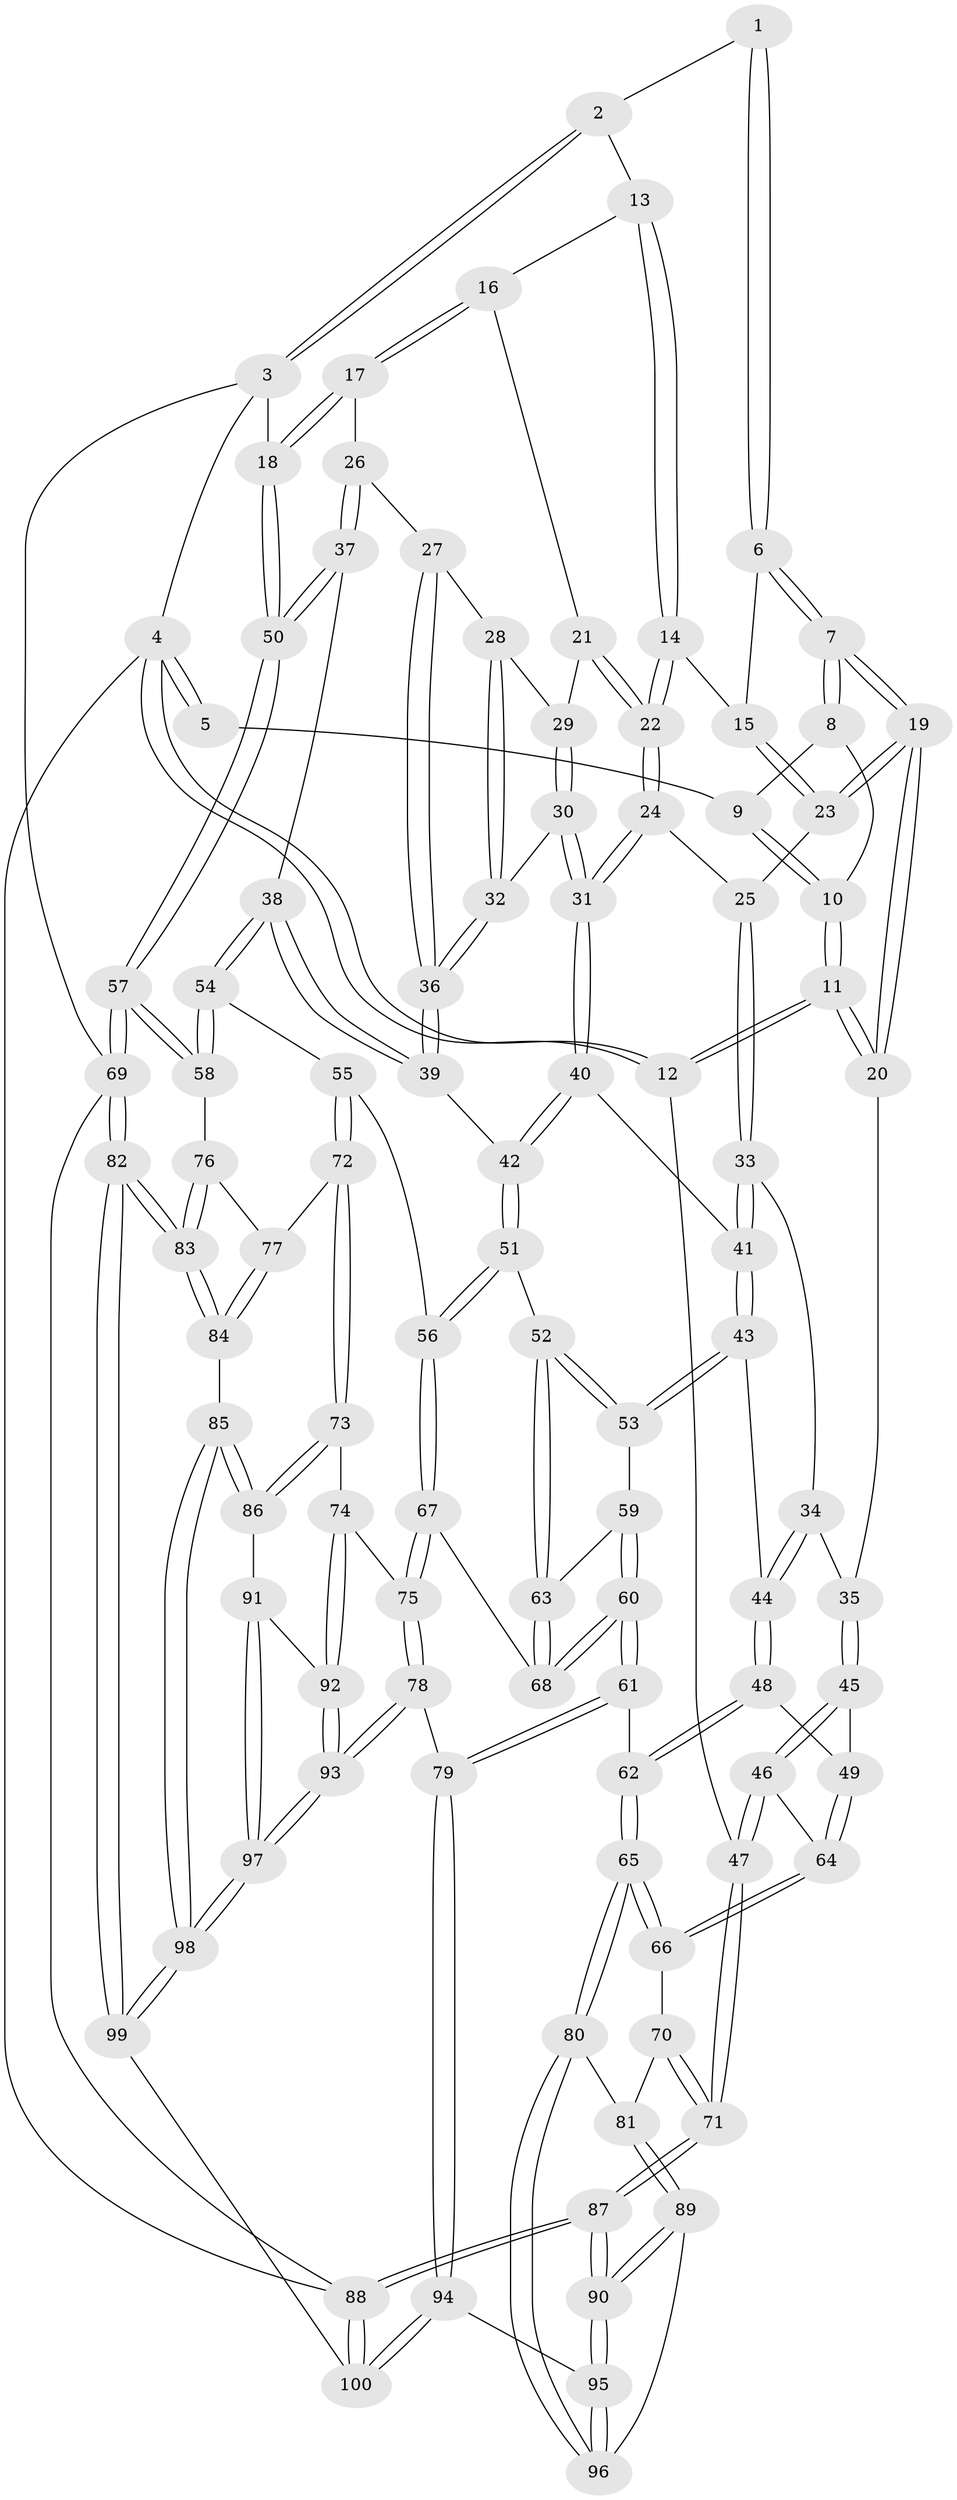 // coarse degree distribution, {4: 0.5333333333333333, 7: 0.03333333333333333, 2: 0.03333333333333333, 5: 0.2, 6: 0.1, 3: 0.1}
// Generated by graph-tools (version 1.1) at 2025/21/03/04/25 18:21:40]
// undirected, 100 vertices, 247 edges
graph export_dot {
graph [start="1"]
  node [color=gray90,style=filled];
  1 [pos="+0.2607105094713839+0"];
  2 [pos="+0.5623205970077669+0"];
  3 [pos="+1+0"];
  4 [pos="+0+0"];
  5 [pos="+0.11852873337720138+0"];
  6 [pos="+0.32749100317610946+0.15880177973097417"];
  7 [pos="+0.2866770637164051+0.21277976751748748"];
  8 [pos="+0.25306014513715425+0.17113789505192026"];
  9 [pos="+0.147433035951801+0"];
  10 [pos="+0.12612097330629912+0.1779209402528815"];
  11 [pos="+0.09533854415887325+0.3254997298095339"];
  12 [pos="+0+0.4105273511628019"];
  13 [pos="+0.5637282590521315+0"];
  14 [pos="+0.5313999557204457+0.11572719631370368"];
  15 [pos="+0.4972186890030312+0.1415306406512038"];
  16 [pos="+0.7847683926394897+0.17159183100220612"];
  17 [pos="+1+0"];
  18 [pos="+1+0"];
  19 [pos="+0.27958080642419464+0.26973415830946457"];
  20 [pos="+0.2272478328297042+0.33544206805219956"];
  21 [pos="+0.7564328234393995+0.2242612445397169"];
  22 [pos="+0.5980944944876273+0.23038046285152286"];
  23 [pos="+0.4220283788691673+0.26015538549486833"];
  24 [pos="+0.5920455767906437+0.3319935319536308"];
  25 [pos="+0.4437075601470172+0.3122464437355378"];
  26 [pos="+0.9273432710027488+0.31721819969534293"];
  27 [pos="+0.8884507396547058+0.3161043575499819"];
  28 [pos="+0.8349311575737788+0.3095487690937184"];
  29 [pos="+0.7660784193550676+0.25693308447842167"];
  30 [pos="+0.717335840207773+0.3448412515408251"];
  31 [pos="+0.6017861933933495+0.36177930749878295"];
  32 [pos="+0.771376735038084+0.3942464975373223"];
  33 [pos="+0.42037248752868683+0.3793545826579275"];
  34 [pos="+0.32324815356862974+0.37615547794490617"];
  35 [pos="+0.2472323626634644+0.3606336006330744"];
  36 [pos="+0.782535666535432+0.4361890795673263"];
  37 [pos="+0.9078276198510045+0.43405448761762"];
  38 [pos="+0.8397647288388834+0.487017407958598"];
  39 [pos="+0.7829438204582649+0.4387245675611603"];
  40 [pos="+0.6008206402345925+0.36666295559206724"];
  41 [pos="+0.45556470761794604+0.42922751043564944"];
  42 [pos="+0.6324162860150992+0.4773672743878376"];
  43 [pos="+0.4392735782404032+0.5248066394406079"];
  44 [pos="+0.4308948762346601+0.5263498441663114"];
  45 [pos="+0.2562862224372008+0.40391048094313153"];
  46 [pos="+0.1307117478848938+0.559252498581224"];
  47 [pos="+0+0.5464929891181834"];
  48 [pos="+0.39514237265292845+0.5376889790027717"];
  49 [pos="+0.2942426002329029+0.5367449653163457"];
  50 [pos="+1+0.5685546339610735"];
  51 [pos="+0.620989785390849+0.5296964469510627"];
  52 [pos="+0.5500878197463239+0.5517805925481122"];
  53 [pos="+0.44526559690605233+0.5285402791085047"];
  54 [pos="+0.8365011940489373+0.5560667524958669"];
  55 [pos="+0.6966267514235106+0.6001857399594472"];
  56 [pos="+0.6423809793069445+0.5531359764152388"];
  57 [pos="+1+0.6733554743597605"];
  58 [pos="+0.9333684062198528+0.6603944137350763"];
  59 [pos="+0.4500379840823148+0.5953944977698309"];
  60 [pos="+0.44637201875528754+0.73032829976409"];
  61 [pos="+0.3910836820829565+0.7735047177729176"];
  62 [pos="+0.37330911851039006+0.7726599903691805"];
  63 [pos="+0.5293538948680815+0.676353732515243"];
  64 [pos="+0.26109369319297177+0.5777950571608934"];
  65 [pos="+0.3507538199764364+0.7763082643478258"];
  66 [pos="+0.2683651207586023+0.6944998360809866"];
  67 [pos="+0.5629975597744254+0.714485994795437"];
  68 [pos="+0.5271215693987903+0.701621840942425"];
  69 [pos="+1+1"];
  70 [pos="+0.13423940841651616+0.7212413218527781"];
  71 [pos="+0+0.6094076655170073"];
  72 [pos="+0.6954838829795217+0.7231526394995962"];
  73 [pos="+0.6570855076620802+0.7515934502129018"];
  74 [pos="+0.6522172311276883+0.7538474372229087"];
  75 [pos="+0.6378577414765358+0.7567121994841135"];
  76 [pos="+0.8828148034237917+0.7067278831915944"];
  77 [pos="+0.7451996110476766+0.7377085208359545"];
  78 [pos="+0.5304487026557551+0.909030251114467"];
  79 [pos="+0.5279768069964818+0.9076622805258776"];
  80 [pos="+0.33384956841488267+0.8019187522234326"];
  81 [pos="+0.15204559275517252+0.8004096357673155"];
  82 [pos="+1+1"];
  83 [pos="+0.8512546723747058+0.9549227136593654"];
  84 [pos="+0.8309216293223392+0.9418587745779378"];
  85 [pos="+0.7902346545808636+0.9306551513304924"];
  86 [pos="+0.7735385069190792+0.9250972506680465"];
  87 [pos="+0+1"];
  88 [pos="+0+1"];
  89 [pos="+0.14022117009560006+0.894494532080414"];
  90 [pos="+0.03756566566672662+1"];
  91 [pos="+0.754619272664421+0.9230756077668331"];
  92 [pos="+0.6821262954500978+0.9017639809292716"];
  93 [pos="+0.5440393724721404+0.9351465752439511"];
  94 [pos="+0.33705416164619445+0.9749368255258184"];
  95 [pos="+0.3189298924959682+0.9383209853428486"];
  96 [pos="+0.31453238000448286+0.8418844564618467"];
  97 [pos="+0.5550652753107682+1"];
  98 [pos="+0.5550210025599737+1"];
  99 [pos="+0.5484889481366038+1"];
  100 [pos="+0.3569077189998446+1"];
  1 -- 2;
  1 -- 6;
  1 -- 6;
  2 -- 3;
  2 -- 3;
  2 -- 13;
  3 -- 4;
  3 -- 18;
  3 -- 69;
  4 -- 5;
  4 -- 5;
  4 -- 12;
  4 -- 12;
  4 -- 88;
  5 -- 9;
  6 -- 7;
  6 -- 7;
  6 -- 15;
  7 -- 8;
  7 -- 8;
  7 -- 19;
  7 -- 19;
  8 -- 9;
  8 -- 10;
  9 -- 10;
  9 -- 10;
  10 -- 11;
  10 -- 11;
  11 -- 12;
  11 -- 12;
  11 -- 20;
  11 -- 20;
  12 -- 47;
  13 -- 14;
  13 -- 14;
  13 -- 16;
  14 -- 15;
  14 -- 22;
  14 -- 22;
  15 -- 23;
  15 -- 23;
  16 -- 17;
  16 -- 17;
  16 -- 21;
  17 -- 18;
  17 -- 18;
  17 -- 26;
  18 -- 50;
  18 -- 50;
  19 -- 20;
  19 -- 20;
  19 -- 23;
  19 -- 23;
  20 -- 35;
  21 -- 22;
  21 -- 22;
  21 -- 29;
  22 -- 24;
  22 -- 24;
  23 -- 25;
  24 -- 25;
  24 -- 31;
  24 -- 31;
  25 -- 33;
  25 -- 33;
  26 -- 27;
  26 -- 37;
  26 -- 37;
  27 -- 28;
  27 -- 36;
  27 -- 36;
  28 -- 29;
  28 -- 32;
  28 -- 32;
  29 -- 30;
  29 -- 30;
  30 -- 31;
  30 -- 31;
  30 -- 32;
  31 -- 40;
  31 -- 40;
  32 -- 36;
  32 -- 36;
  33 -- 34;
  33 -- 41;
  33 -- 41;
  34 -- 35;
  34 -- 44;
  34 -- 44;
  35 -- 45;
  35 -- 45;
  36 -- 39;
  36 -- 39;
  37 -- 38;
  37 -- 50;
  37 -- 50;
  38 -- 39;
  38 -- 39;
  38 -- 54;
  38 -- 54;
  39 -- 42;
  40 -- 41;
  40 -- 42;
  40 -- 42;
  41 -- 43;
  41 -- 43;
  42 -- 51;
  42 -- 51;
  43 -- 44;
  43 -- 53;
  43 -- 53;
  44 -- 48;
  44 -- 48;
  45 -- 46;
  45 -- 46;
  45 -- 49;
  46 -- 47;
  46 -- 47;
  46 -- 64;
  47 -- 71;
  47 -- 71;
  48 -- 49;
  48 -- 62;
  48 -- 62;
  49 -- 64;
  49 -- 64;
  50 -- 57;
  50 -- 57;
  51 -- 52;
  51 -- 56;
  51 -- 56;
  52 -- 53;
  52 -- 53;
  52 -- 63;
  52 -- 63;
  53 -- 59;
  54 -- 55;
  54 -- 58;
  54 -- 58;
  55 -- 56;
  55 -- 72;
  55 -- 72;
  56 -- 67;
  56 -- 67;
  57 -- 58;
  57 -- 58;
  57 -- 69;
  57 -- 69;
  58 -- 76;
  59 -- 60;
  59 -- 60;
  59 -- 63;
  60 -- 61;
  60 -- 61;
  60 -- 68;
  60 -- 68;
  61 -- 62;
  61 -- 79;
  61 -- 79;
  62 -- 65;
  62 -- 65;
  63 -- 68;
  63 -- 68;
  64 -- 66;
  64 -- 66;
  65 -- 66;
  65 -- 66;
  65 -- 80;
  65 -- 80;
  66 -- 70;
  67 -- 68;
  67 -- 75;
  67 -- 75;
  69 -- 82;
  69 -- 82;
  69 -- 88;
  70 -- 71;
  70 -- 71;
  70 -- 81;
  71 -- 87;
  71 -- 87;
  72 -- 73;
  72 -- 73;
  72 -- 77;
  73 -- 74;
  73 -- 86;
  73 -- 86;
  74 -- 75;
  74 -- 92;
  74 -- 92;
  75 -- 78;
  75 -- 78;
  76 -- 77;
  76 -- 83;
  76 -- 83;
  77 -- 84;
  77 -- 84;
  78 -- 79;
  78 -- 93;
  78 -- 93;
  79 -- 94;
  79 -- 94;
  80 -- 81;
  80 -- 96;
  80 -- 96;
  81 -- 89;
  81 -- 89;
  82 -- 83;
  82 -- 83;
  82 -- 99;
  82 -- 99;
  83 -- 84;
  83 -- 84;
  84 -- 85;
  85 -- 86;
  85 -- 86;
  85 -- 98;
  85 -- 98;
  86 -- 91;
  87 -- 88;
  87 -- 88;
  87 -- 90;
  87 -- 90;
  88 -- 100;
  88 -- 100;
  89 -- 90;
  89 -- 90;
  89 -- 96;
  90 -- 95;
  90 -- 95;
  91 -- 92;
  91 -- 97;
  91 -- 97;
  92 -- 93;
  92 -- 93;
  93 -- 97;
  93 -- 97;
  94 -- 95;
  94 -- 100;
  94 -- 100;
  95 -- 96;
  95 -- 96;
  97 -- 98;
  97 -- 98;
  98 -- 99;
  98 -- 99;
  99 -- 100;
}
